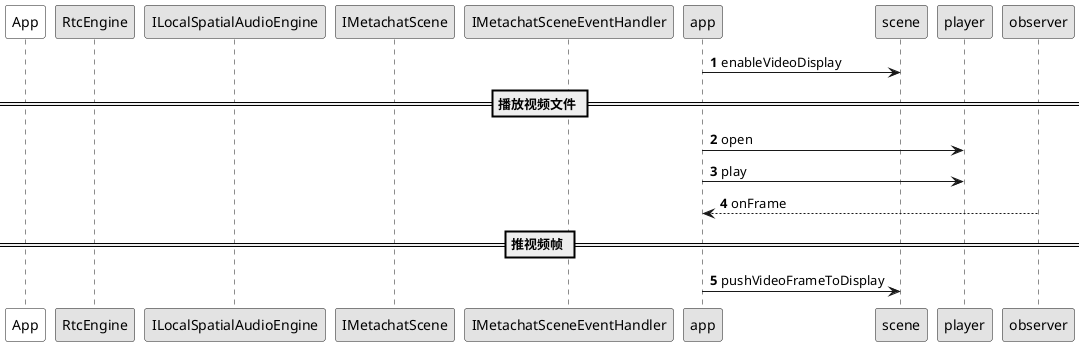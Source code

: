 @startuml
autonumber
skinparam monochrome true
participant "App" as a #White
participant "RtcEngine" as b
participant "ILocalSpatialAudioEngine" as c
participant "IMetachatScene" as d
participant "IMetachatSceneEventHandler" as e
app -> scene: enableVideoDisplay
== 播放视频文件 ==
app -> player: open
app -> player: play
observer --> app: onFrame
== 推视频帧 ==
app -> scene: pushVideoFrameToDisplay
@enduml